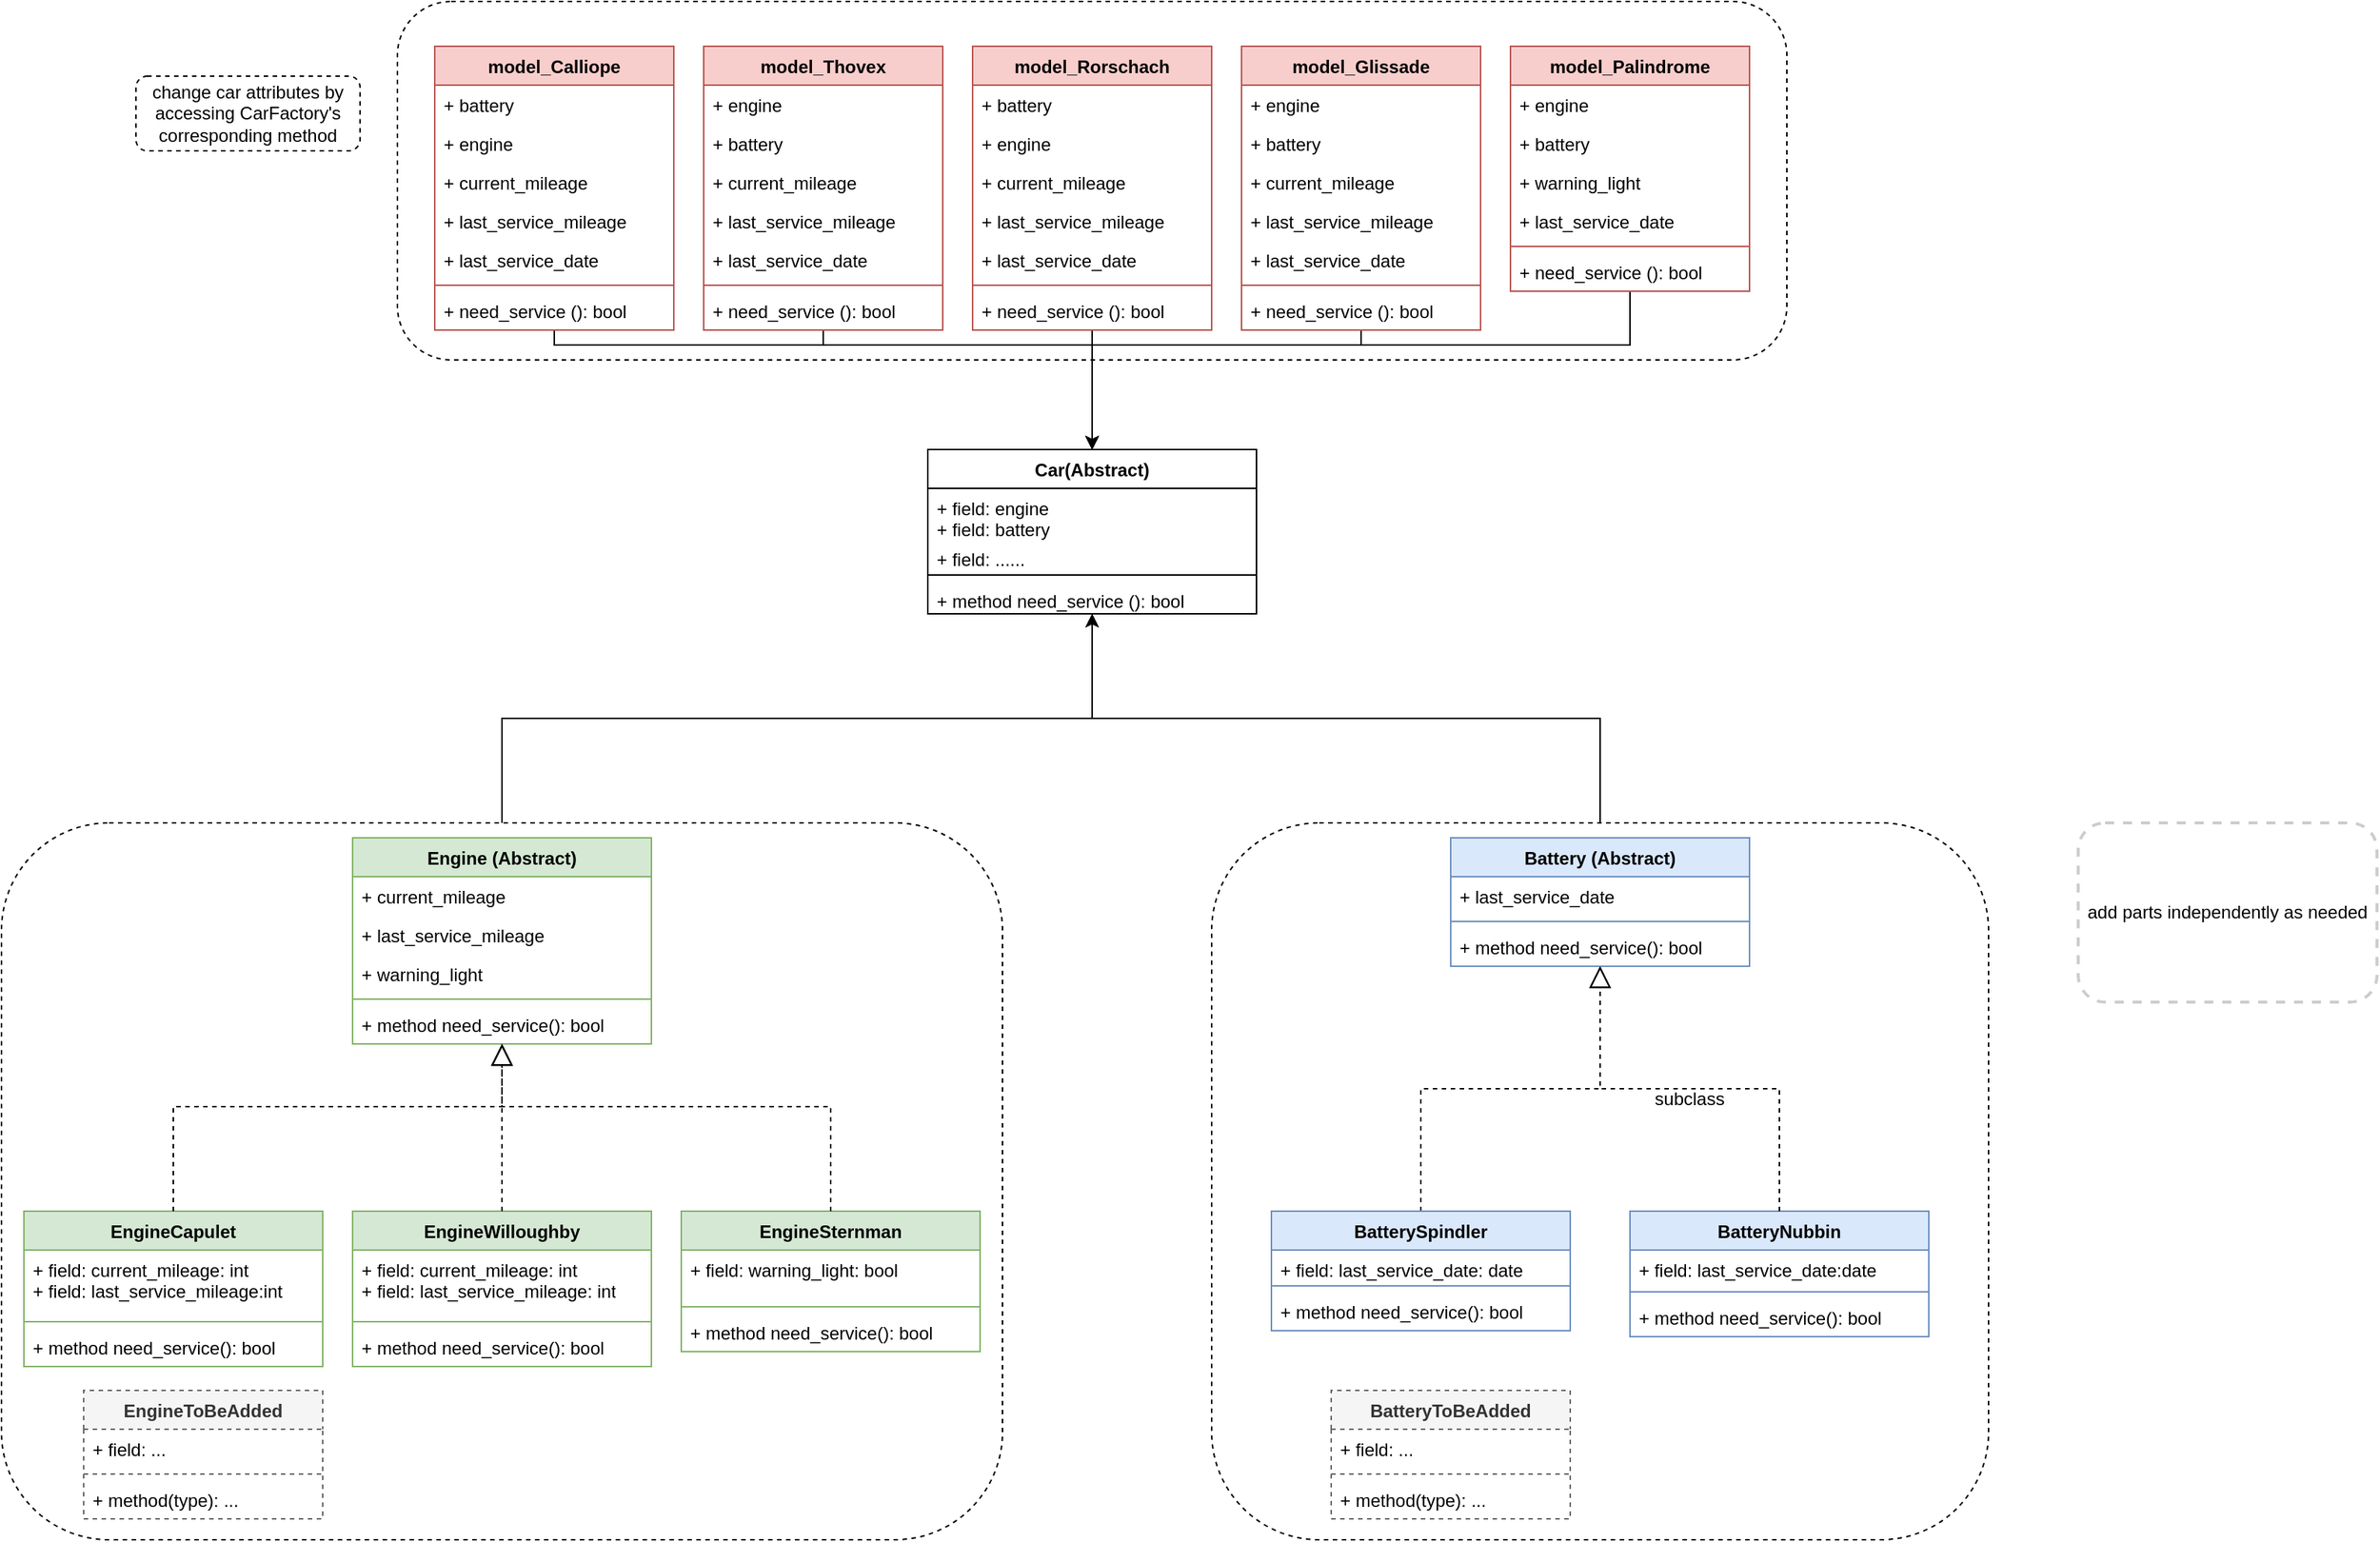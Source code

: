 <mxfile version="21.3.3" type="github">
  <diagram name="Page-1" id="3AITTEJqZYDQsD5KPdkp">
    <mxGraphModel dx="1434" dy="917" grid="1" gridSize="10" guides="1" tooltips="1" connect="1" arrows="1" fold="1" page="1" pageScale="1" pageWidth="1700" pageHeight="1100" math="0" shadow="0">
      <root>
        <mxCell id="0" />
        <mxCell id="1" parent="0" />
        <mxCell id="Bm9xpPyFfPcfKl6as_f9-33" value="" style="rounded=1;whiteSpace=wrap;html=1;fillColor=default;dashed=1;" parent="1" vertex="1">
          <mxGeometry x="315" y="50" width="930" height="240" as="geometry" />
        </mxCell>
        <mxCell id="Bm9xpPyFfPcfKl6as_f9-44" style="edgeStyle=orthogonalEdgeStyle;rounded=0;orthogonalLoop=1;jettySize=auto;html=1;" parent="1" source="rLU7fOl6mltoBrUBpaff-97" target="rLU7fOl6mltoBrUBpaff-7" edge="1">
          <mxGeometry relative="1" as="geometry" />
        </mxCell>
        <mxCell id="rLU7fOl6mltoBrUBpaff-97" value="" style="rounded=1;whiteSpace=wrap;html=1;fillColor=none;dashed=1;" parent="1" vertex="1">
          <mxGeometry x="50" y="600" width="670" height="480" as="geometry" />
        </mxCell>
        <mxCell id="Bm9xpPyFfPcfKl6as_f9-46" style="edgeStyle=orthogonalEdgeStyle;rounded=0;orthogonalLoop=1;jettySize=auto;html=1;" parent="1" source="rLU7fOl6mltoBrUBpaff-105" target="rLU7fOl6mltoBrUBpaff-7" edge="1">
          <mxGeometry relative="1" as="geometry" />
        </mxCell>
        <mxCell id="rLU7fOl6mltoBrUBpaff-105" value="" style="rounded=1;whiteSpace=wrap;html=1;fillColor=none;dashed=1;" parent="1" vertex="1">
          <mxGeometry x="860" y="600" width="520" height="480" as="geometry" />
        </mxCell>
        <mxCell id="rLU7fOl6mltoBrUBpaff-7" value="Car(Abstract)" style="swimlane;fontStyle=1;align=center;verticalAlign=top;childLayout=stackLayout;horizontal=1;startSize=26;horizontalStack=0;resizeParent=1;resizeParentMax=0;resizeLast=0;collapsible=1;marginBottom=0;whiteSpace=wrap;html=1;" parent="1" vertex="1">
          <mxGeometry x="670" y="350" width="220" height="110" as="geometry">
            <mxRectangle x="1060" y="300" width="60" height="30" as="alternateBounds" />
          </mxGeometry>
        </mxCell>
        <mxCell id="rLU7fOl6mltoBrUBpaff-150" value="&lt;div&gt;+ field: engine&lt;/div&gt;&lt;div&gt;+ field: battery&lt;/div&gt;" style="text;strokeColor=none;fillColor=none;align=left;verticalAlign=top;spacingLeft=4;spacingRight=4;overflow=hidden;rotatable=0;points=[[0,0.5],[1,0.5]];portConstraint=eastwest;whiteSpace=wrap;html=1;" parent="rLU7fOl6mltoBrUBpaff-7" vertex="1">
          <mxGeometry y="26" width="220" height="34" as="geometry" />
        </mxCell>
        <mxCell id="rLU7fOl6mltoBrUBpaff-8" value="&lt;div&gt;+ field: ......&lt;/div&gt;" style="text;strokeColor=none;fillColor=none;align=left;verticalAlign=top;spacingLeft=4;spacingRight=4;overflow=hidden;rotatable=0;points=[[0,0.5],[1,0.5]];portConstraint=eastwest;whiteSpace=wrap;html=1;" parent="rLU7fOl6mltoBrUBpaff-7" vertex="1">
          <mxGeometry y="60" width="220" height="20" as="geometry" />
        </mxCell>
        <mxCell id="rLU7fOl6mltoBrUBpaff-9" value="" style="line;strokeWidth=1;fillColor=none;align=left;verticalAlign=middle;spacingTop=-1;spacingLeft=3;spacingRight=3;rotatable=0;labelPosition=right;points=[];portConstraint=eastwest;strokeColor=inherit;" parent="rLU7fOl6mltoBrUBpaff-7" vertex="1">
          <mxGeometry y="80" width="220" height="8" as="geometry" />
        </mxCell>
        <mxCell id="rLU7fOl6mltoBrUBpaff-10" value="+ method need_service (): bool" style="text;strokeColor=none;fillColor=none;align=left;verticalAlign=top;spacingLeft=4;spacingRight=4;overflow=hidden;rotatable=0;points=[[0,0.5],[1,0.5]];portConstraint=eastwest;whiteSpace=wrap;html=1;" parent="rLU7fOl6mltoBrUBpaff-7" vertex="1">
          <mxGeometry y="88" width="220" height="22" as="geometry" />
        </mxCell>
        <mxCell id="rLU7fOl6mltoBrUBpaff-13" value="EngineCapulet" style="swimlane;fontStyle=1;align=center;verticalAlign=top;childLayout=stackLayout;horizontal=1;startSize=26;horizontalStack=0;resizeParent=1;resizeParentMax=0;resizeLast=0;collapsible=1;marginBottom=0;whiteSpace=wrap;html=1;fillColor=#d5e8d4;strokeColor=#82b366;" parent="1" vertex="1">
          <mxGeometry x="65" y="860" width="200" height="104" as="geometry" />
        </mxCell>
        <mxCell id="rLU7fOl6mltoBrUBpaff-14" value="&lt;div&gt;+ field: current_mileage: int&lt;br&gt;&lt;/div&gt;&lt;div&gt;+ field: last_service_mileage:int&lt;/div&gt;" style="text;strokeColor=none;fillColor=none;align=left;verticalAlign=top;spacingLeft=4;spacingRight=4;overflow=hidden;rotatable=0;points=[[0,0.5],[1,0.5]];portConstraint=eastwest;whiteSpace=wrap;html=1;" parent="rLU7fOl6mltoBrUBpaff-13" vertex="1">
          <mxGeometry y="26" width="200" height="44" as="geometry" />
        </mxCell>
        <mxCell id="rLU7fOl6mltoBrUBpaff-15" value="" style="line;strokeWidth=1;fillColor=none;align=left;verticalAlign=middle;spacingTop=-1;spacingLeft=3;spacingRight=3;rotatable=0;labelPosition=right;points=[];portConstraint=eastwest;strokeColor=inherit;" parent="rLU7fOl6mltoBrUBpaff-13" vertex="1">
          <mxGeometry y="70" width="200" height="8" as="geometry" />
        </mxCell>
        <mxCell id="rLU7fOl6mltoBrUBpaff-16" value="+ method need_service(): bool" style="text;strokeColor=none;fillColor=none;align=left;verticalAlign=top;spacingLeft=4;spacingRight=4;overflow=hidden;rotatable=0;points=[[0,0.5],[1,0.5]];portConstraint=eastwest;whiteSpace=wrap;html=1;" parent="rLU7fOl6mltoBrUBpaff-13" vertex="1">
          <mxGeometry y="78" width="200" height="26" as="geometry" />
        </mxCell>
        <mxCell id="rLU7fOl6mltoBrUBpaff-22" value="EngineSternman" style="swimlane;fontStyle=1;align=center;verticalAlign=top;childLayout=stackLayout;horizontal=1;startSize=26;horizontalStack=0;resizeParent=1;resizeParentMax=0;resizeLast=0;collapsible=1;marginBottom=0;whiteSpace=wrap;html=1;fillColor=#d5e8d4;strokeColor=#82b366;" parent="1" vertex="1">
          <mxGeometry x="505" y="860" width="200" height="94" as="geometry" />
        </mxCell>
        <mxCell id="rLU7fOl6mltoBrUBpaff-23" value="&lt;div&gt;+ field: warning_light: bool&lt;br&gt;&lt;/div&gt;" style="text;strokeColor=none;fillColor=none;align=left;verticalAlign=top;spacingLeft=4;spacingRight=4;overflow=hidden;rotatable=0;points=[[0,0.5],[1,0.5]];portConstraint=eastwest;whiteSpace=wrap;html=1;" parent="rLU7fOl6mltoBrUBpaff-22" vertex="1">
          <mxGeometry y="26" width="200" height="34" as="geometry" />
        </mxCell>
        <mxCell id="rLU7fOl6mltoBrUBpaff-24" value="" style="line;strokeWidth=1;fillColor=none;align=left;verticalAlign=middle;spacingTop=-1;spacingLeft=3;spacingRight=3;rotatable=0;labelPosition=right;points=[];portConstraint=eastwest;strokeColor=inherit;" parent="rLU7fOl6mltoBrUBpaff-22" vertex="1">
          <mxGeometry y="60" width="200" height="8" as="geometry" />
        </mxCell>
        <mxCell id="rLU7fOl6mltoBrUBpaff-25" value="+ method need_service(): bool" style="text;strokeColor=none;fillColor=none;align=left;verticalAlign=top;spacingLeft=4;spacingRight=4;overflow=hidden;rotatable=0;points=[[0,0.5],[1,0.5]];portConstraint=eastwest;whiteSpace=wrap;html=1;" parent="rLU7fOl6mltoBrUBpaff-22" vertex="1">
          <mxGeometry y="68" width="200" height="26" as="geometry" />
        </mxCell>
        <mxCell id="rLU7fOl6mltoBrUBpaff-26" value="EngineWilloughby" style="swimlane;fontStyle=1;align=center;verticalAlign=top;childLayout=stackLayout;horizontal=1;startSize=26;horizontalStack=0;resizeParent=1;resizeParentMax=0;resizeLast=0;collapsible=1;marginBottom=0;whiteSpace=wrap;html=1;fillColor=#d5e8d4;strokeColor=#82b366;" parent="1" vertex="1">
          <mxGeometry x="285" y="860" width="200" height="104" as="geometry" />
        </mxCell>
        <mxCell id="rLU7fOl6mltoBrUBpaff-27" value="&lt;div&gt;+ field: current_mileage: int&lt;br&gt;&lt;/div&gt;&lt;div&gt;+ field: last_service_mileage: int&lt;br&gt;&lt;/div&gt;" style="text;strokeColor=none;fillColor=none;align=left;verticalAlign=top;spacingLeft=4;spacingRight=4;overflow=hidden;rotatable=0;points=[[0,0.5],[1,0.5]];portConstraint=eastwest;whiteSpace=wrap;html=1;" parent="rLU7fOl6mltoBrUBpaff-26" vertex="1">
          <mxGeometry y="26" width="200" height="44" as="geometry" />
        </mxCell>
        <mxCell id="rLU7fOl6mltoBrUBpaff-28" value="" style="line;strokeWidth=1;fillColor=none;align=left;verticalAlign=middle;spacingTop=-1;spacingLeft=3;spacingRight=3;rotatable=0;labelPosition=right;points=[];portConstraint=eastwest;strokeColor=inherit;" parent="rLU7fOl6mltoBrUBpaff-26" vertex="1">
          <mxGeometry y="70" width="200" height="8" as="geometry" />
        </mxCell>
        <mxCell id="rLU7fOl6mltoBrUBpaff-29" value="+ method need_service(): bool" style="text;strokeColor=none;fillColor=none;align=left;verticalAlign=top;spacingLeft=4;spacingRight=4;overflow=hidden;rotatable=0;points=[[0,0.5],[1,0.5]];portConstraint=eastwest;whiteSpace=wrap;html=1;" parent="rLU7fOl6mltoBrUBpaff-26" vertex="1">
          <mxGeometry y="78" width="200" height="26" as="geometry" />
        </mxCell>
        <mxCell id="rLU7fOl6mltoBrUBpaff-103" value="" style="endArrow=block;dashed=1;endFill=0;endSize=12;html=1;rounded=0;exitX=0.5;exitY=0;exitDx=0;exitDy=0;edgeStyle=orthogonalEdgeStyle;" parent="1" source="rLU7fOl6mltoBrUBpaff-31" target="rLU7fOl6mltoBrUBpaff-99" edge="1">
          <mxGeometry relative="1" as="geometry" />
        </mxCell>
        <mxCell id="rLU7fOl6mltoBrUBpaff-31" value="BatterySpindler" style="swimlane;fontStyle=1;align=center;verticalAlign=top;childLayout=stackLayout;horizontal=1;startSize=26;horizontalStack=0;resizeParent=1;resizeParentMax=0;resizeLast=0;collapsible=1;marginBottom=0;whiteSpace=wrap;html=1;fillColor=#dae8fc;strokeColor=#6c8ebf;" parent="1" vertex="1">
          <mxGeometry x="900" y="860" width="200" height="80" as="geometry" />
        </mxCell>
        <mxCell id="rLU7fOl6mltoBrUBpaff-122" value="+ field: last_service_date: date" style="text;strokeColor=none;fillColor=none;align=left;verticalAlign=top;spacingLeft=4;spacingRight=4;overflow=hidden;rotatable=0;points=[[0,0.5],[1,0.5]];portConstraint=eastwest;whiteSpace=wrap;html=1;" parent="rLU7fOl6mltoBrUBpaff-31" vertex="1">
          <mxGeometry y="26" width="200" height="20" as="geometry" />
        </mxCell>
        <mxCell id="rLU7fOl6mltoBrUBpaff-33" value="" style="line;strokeWidth=1;fillColor=none;align=left;verticalAlign=middle;spacingTop=-1;spacingLeft=3;spacingRight=3;rotatable=0;labelPosition=right;points=[];portConstraint=eastwest;strokeColor=inherit;" parent="rLU7fOl6mltoBrUBpaff-31" vertex="1">
          <mxGeometry y="46" width="200" height="8" as="geometry" />
        </mxCell>
        <mxCell id="rLU7fOl6mltoBrUBpaff-34" value="+ method need_service(): bool" style="text;strokeColor=none;fillColor=none;align=left;verticalAlign=top;spacingLeft=4;spacingRight=4;overflow=hidden;rotatable=0;points=[[0,0.5],[1,0.5]];portConstraint=eastwest;whiteSpace=wrap;html=1;" parent="rLU7fOl6mltoBrUBpaff-31" vertex="1">
          <mxGeometry y="54" width="200" height="26" as="geometry" />
        </mxCell>
        <mxCell id="rLU7fOl6mltoBrUBpaff-35" value="BatteryNubbin" style="swimlane;fontStyle=1;align=center;verticalAlign=top;childLayout=stackLayout;horizontal=1;startSize=26;horizontalStack=0;resizeParent=1;resizeParentMax=0;resizeLast=0;collapsible=1;marginBottom=0;whiteSpace=wrap;html=1;fillColor=#dae8fc;strokeColor=#6c8ebf;" parent="1" vertex="1">
          <mxGeometry x="1140" y="860" width="200" height="84" as="geometry" />
        </mxCell>
        <mxCell id="rLU7fOl6mltoBrUBpaff-123" value="+ field: last_service_date:date" style="text;strokeColor=none;fillColor=none;align=left;verticalAlign=top;spacingLeft=4;spacingRight=4;overflow=hidden;rotatable=0;points=[[0,0.5],[1,0.5]];portConstraint=eastwest;whiteSpace=wrap;html=1;" parent="rLU7fOl6mltoBrUBpaff-35" vertex="1">
          <mxGeometry y="26" width="200" height="24" as="geometry" />
        </mxCell>
        <mxCell id="rLU7fOl6mltoBrUBpaff-37" value="" style="line;strokeWidth=1;fillColor=none;align=left;verticalAlign=middle;spacingTop=-1;spacingLeft=3;spacingRight=3;rotatable=0;labelPosition=right;points=[];portConstraint=eastwest;strokeColor=inherit;" parent="rLU7fOl6mltoBrUBpaff-35" vertex="1">
          <mxGeometry y="50" width="200" height="8" as="geometry" />
        </mxCell>
        <mxCell id="rLU7fOl6mltoBrUBpaff-38" value="+ method need_service(): bool" style="text;strokeColor=none;fillColor=none;align=left;verticalAlign=top;spacingLeft=4;spacingRight=4;overflow=hidden;rotatable=0;points=[[0,0.5],[1,0.5]];portConstraint=eastwest;whiteSpace=wrap;html=1;" parent="rLU7fOl6mltoBrUBpaff-35" vertex="1">
          <mxGeometry y="58" width="200" height="26" as="geometry" />
        </mxCell>
        <mxCell id="rLU7fOl6mltoBrUBpaff-88" value="Engine (Abstract)" style="swimlane;fontStyle=1;align=center;verticalAlign=top;childLayout=stackLayout;horizontal=1;startSize=26;horizontalStack=0;resizeParent=1;resizeParentMax=0;resizeLast=0;collapsible=1;marginBottom=0;whiteSpace=wrap;html=1;fillColor=#d5e8d4;strokeColor=#82b366;" parent="1" vertex="1">
          <mxGeometry x="285" y="610" width="200" height="138" as="geometry" />
        </mxCell>
        <mxCell id="Bm9xpPyFfPcfKl6as_f9-40" value="+ current_mileage" style="text;strokeColor=none;fillColor=none;align=left;verticalAlign=top;spacingLeft=4;spacingRight=4;overflow=hidden;rotatable=0;points=[[0,0.5],[1,0.5]];portConstraint=eastwest;whiteSpace=wrap;html=1;" parent="rLU7fOl6mltoBrUBpaff-88" vertex="1">
          <mxGeometry y="26" width="200" height="26" as="geometry" />
        </mxCell>
        <mxCell id="Bm9xpPyFfPcfKl6as_f9-41" value="+ last_service_mileage" style="text;strokeColor=none;fillColor=none;align=left;verticalAlign=top;spacingLeft=4;spacingRight=4;overflow=hidden;rotatable=0;points=[[0,0.5],[1,0.5]];portConstraint=eastwest;whiteSpace=wrap;html=1;" parent="rLU7fOl6mltoBrUBpaff-88" vertex="1">
          <mxGeometry y="52" width="200" height="26" as="geometry" />
        </mxCell>
        <mxCell id="Bm9xpPyFfPcfKl6as_f9-43" value="+ warning_light" style="text;strokeColor=none;fillColor=none;align=left;verticalAlign=top;spacingLeft=4;spacingRight=4;overflow=hidden;rotatable=0;points=[[0,0.5],[1,0.5]];portConstraint=eastwest;whiteSpace=wrap;html=1;" parent="rLU7fOl6mltoBrUBpaff-88" vertex="1">
          <mxGeometry y="78" width="200" height="26" as="geometry" />
        </mxCell>
        <mxCell id="rLU7fOl6mltoBrUBpaff-90" value="" style="line;strokeWidth=1;fillColor=none;align=left;verticalAlign=middle;spacingTop=-1;spacingLeft=3;spacingRight=3;rotatable=0;labelPosition=right;points=[];portConstraint=eastwest;strokeColor=inherit;" parent="rLU7fOl6mltoBrUBpaff-88" vertex="1">
          <mxGeometry y="104" width="200" height="8" as="geometry" />
        </mxCell>
        <mxCell id="rLU7fOl6mltoBrUBpaff-91" value="+ method need_service(): bool" style="text;strokeColor=none;fillColor=none;align=left;verticalAlign=top;spacingLeft=4;spacingRight=4;overflow=hidden;rotatable=0;points=[[0,0.5],[1,0.5]];portConstraint=eastwest;whiteSpace=wrap;html=1;" parent="rLU7fOl6mltoBrUBpaff-88" vertex="1">
          <mxGeometry y="112" width="200" height="26" as="geometry" />
        </mxCell>
        <mxCell id="rLU7fOl6mltoBrUBpaff-93" value="" style="endArrow=block;dashed=1;endFill=0;endSize=12;html=1;rounded=0;exitX=0.5;exitY=0;exitDx=0;exitDy=0;" parent="1" source="rLU7fOl6mltoBrUBpaff-13" target="rLU7fOl6mltoBrUBpaff-91" edge="1">
          <mxGeometry width="160" relative="1" as="geometry">
            <mxPoint x="775" y="520" as="sourcePoint" />
            <mxPoint x="935" y="520" as="targetPoint" />
            <Array as="points">
              <mxPoint x="165" y="790" />
              <mxPoint x="385" y="790" />
            </Array>
          </mxGeometry>
        </mxCell>
        <mxCell id="rLU7fOl6mltoBrUBpaff-94" value="" style="endArrow=block;dashed=1;endFill=0;endSize=12;html=1;rounded=0;exitX=0.5;exitY=0;exitDx=0;exitDy=0;" parent="1" source="rLU7fOl6mltoBrUBpaff-26" target="rLU7fOl6mltoBrUBpaff-88" edge="1">
          <mxGeometry width="160" relative="1" as="geometry">
            <mxPoint x="775" y="520" as="sourcePoint" />
            <mxPoint x="385" y="730" as="targetPoint" />
          </mxGeometry>
        </mxCell>
        <mxCell id="rLU7fOl6mltoBrUBpaff-95" value="" style="endArrow=block;dashed=1;endFill=0;endSize=12;html=1;rounded=0;exitX=0.5;exitY=0;exitDx=0;exitDy=0;" parent="1" source="rLU7fOl6mltoBrUBpaff-22" target="rLU7fOl6mltoBrUBpaff-91" edge="1">
          <mxGeometry width="160" relative="1" as="geometry">
            <mxPoint x="775" y="520" as="sourcePoint" />
            <mxPoint x="935" y="520" as="targetPoint" />
            <Array as="points">
              <mxPoint x="605" y="790" />
              <mxPoint x="385" y="790" />
            </Array>
          </mxGeometry>
        </mxCell>
        <mxCell id="rLU7fOl6mltoBrUBpaff-99" value="Battery (Abstract)" style="swimlane;fontStyle=1;align=center;verticalAlign=top;childLayout=stackLayout;horizontal=1;startSize=26;horizontalStack=0;resizeParent=1;resizeParentMax=0;resizeLast=0;collapsible=1;marginBottom=0;whiteSpace=wrap;html=1;fillColor=#dae8fc;strokeColor=#6c8ebf;" parent="1" vertex="1">
          <mxGeometry x="1020" y="610" width="200" height="86" as="geometry" />
        </mxCell>
        <mxCell id="Bm9xpPyFfPcfKl6as_f9-45" value="+ last_service_date" style="text;strokeColor=none;fillColor=none;align=left;verticalAlign=top;spacingLeft=4;spacingRight=4;overflow=hidden;rotatable=0;points=[[0,0.5],[1,0.5]];portConstraint=eastwest;whiteSpace=wrap;html=1;" parent="rLU7fOl6mltoBrUBpaff-99" vertex="1">
          <mxGeometry y="26" width="200" height="26" as="geometry" />
        </mxCell>
        <mxCell id="rLU7fOl6mltoBrUBpaff-101" value="" style="line;strokeWidth=1;fillColor=none;align=left;verticalAlign=middle;spacingTop=-1;spacingLeft=3;spacingRight=3;rotatable=0;labelPosition=right;points=[];portConstraint=eastwest;strokeColor=inherit;" parent="rLU7fOl6mltoBrUBpaff-99" vertex="1">
          <mxGeometry y="52" width="200" height="8" as="geometry" />
        </mxCell>
        <mxCell id="rLU7fOl6mltoBrUBpaff-102" value="+ method need_service(): bool" style="text;strokeColor=none;fillColor=none;align=left;verticalAlign=top;spacingLeft=4;spacingRight=4;overflow=hidden;rotatable=0;points=[[0,0.5],[1,0.5]];portConstraint=eastwest;whiteSpace=wrap;html=1;" parent="rLU7fOl6mltoBrUBpaff-99" vertex="1">
          <mxGeometry y="60" width="200" height="26" as="geometry" />
        </mxCell>
        <mxCell id="rLU7fOl6mltoBrUBpaff-104" value="" style="endArrow=block;dashed=1;endFill=0;endSize=12;html=1;rounded=0;exitX=0.5;exitY=0;exitDx=0;exitDy=0;edgeStyle=orthogonalEdgeStyle;" parent="1" source="rLU7fOl6mltoBrUBpaff-35" target="rLU7fOl6mltoBrUBpaff-99" edge="1">
          <mxGeometry relative="1" as="geometry">
            <mxPoint x="1010" y="844" as="sourcePoint" />
            <mxPoint x="1150" y="764" as="targetPoint" />
          </mxGeometry>
        </mxCell>
        <mxCell id="rLU7fOl6mltoBrUBpaff-106" value="subclass" style="text;strokeColor=none;align=center;fillColor=none;html=1;verticalAlign=middle;whiteSpace=wrap;rounded=0;" parent="1" vertex="1">
          <mxGeometry x="1150" y="770" width="60" height="30" as="geometry" />
        </mxCell>
        <mxCell id="rLU7fOl6mltoBrUBpaff-148" value="change car attributes by accessing CarFactory&#39;s corresponding method" style="rounded=1;whiteSpace=wrap;html=1;dashed=1;" parent="1" vertex="1">
          <mxGeometry x="140" y="100" width="150" height="50" as="geometry" />
        </mxCell>
        <mxCell id="rLU7fOl6mltoBrUBpaff-149" value="add parts independently as needed" style="rounded=1;whiteSpace=wrap;html=1;dashed=1;strokeColor=#CCCCCC;strokeWidth=2;" parent="1" vertex="1">
          <mxGeometry x="1440" y="600" width="200" height="120" as="geometry" />
        </mxCell>
        <mxCell id="rLU7fOl6mltoBrUBpaff-154" value="EngineToBeAdded" style="swimlane;fontStyle=1;align=center;verticalAlign=top;childLayout=stackLayout;horizontal=1;startSize=26;horizontalStack=0;resizeParent=1;resizeParentMax=0;resizeLast=0;collapsible=1;marginBottom=0;whiteSpace=wrap;html=1;fillColor=#f5f5f5;fontColor=#333333;strokeColor=#666666;dashed=1;" parent="1" vertex="1">
          <mxGeometry x="105" y="980" width="160" height="86" as="geometry" />
        </mxCell>
        <mxCell id="rLU7fOl6mltoBrUBpaff-155" value="+ field: ..." style="text;strokeColor=none;fillColor=none;align=left;verticalAlign=top;spacingLeft=4;spacingRight=4;overflow=hidden;rotatable=0;points=[[0,0.5],[1,0.5]];portConstraint=eastwest;whiteSpace=wrap;html=1;" parent="rLU7fOl6mltoBrUBpaff-154" vertex="1">
          <mxGeometry y="26" width="160" height="26" as="geometry" />
        </mxCell>
        <mxCell id="rLU7fOl6mltoBrUBpaff-156" value="" style="line;strokeWidth=1;fillColor=none;align=left;verticalAlign=middle;spacingTop=-1;spacingLeft=3;spacingRight=3;rotatable=0;labelPosition=right;points=[];portConstraint=eastwest;strokeColor=inherit;dashed=1;" parent="rLU7fOl6mltoBrUBpaff-154" vertex="1">
          <mxGeometry y="52" width="160" height="8" as="geometry" />
        </mxCell>
        <mxCell id="rLU7fOl6mltoBrUBpaff-157" value="+ method(type): ..." style="text;strokeColor=none;fillColor=none;align=left;verticalAlign=top;spacingLeft=4;spacingRight=4;overflow=hidden;rotatable=0;points=[[0,0.5],[1,0.5]];portConstraint=eastwest;whiteSpace=wrap;html=1;" parent="rLU7fOl6mltoBrUBpaff-154" vertex="1">
          <mxGeometry y="60" width="160" height="26" as="geometry" />
        </mxCell>
        <mxCell id="rLU7fOl6mltoBrUBpaff-158" value="BatteryToBeAdded" style="swimlane;fontStyle=1;align=center;verticalAlign=top;childLayout=stackLayout;horizontal=1;startSize=26;horizontalStack=0;resizeParent=1;resizeParentMax=0;resizeLast=0;collapsible=1;marginBottom=0;whiteSpace=wrap;html=1;fillColor=#f5f5f5;fontColor=#333333;strokeColor=#666666;dashed=1;" parent="1" vertex="1">
          <mxGeometry x="940" y="980" width="160" height="86" as="geometry" />
        </mxCell>
        <mxCell id="rLU7fOl6mltoBrUBpaff-159" value="+ field: ..." style="text;strokeColor=none;fillColor=none;align=left;verticalAlign=top;spacingLeft=4;spacingRight=4;overflow=hidden;rotatable=0;points=[[0,0.5],[1,0.5]];portConstraint=eastwest;whiteSpace=wrap;html=1;" parent="rLU7fOl6mltoBrUBpaff-158" vertex="1">
          <mxGeometry y="26" width="160" height="26" as="geometry" />
        </mxCell>
        <mxCell id="rLU7fOl6mltoBrUBpaff-160" value="" style="line;strokeWidth=1;fillColor=none;align=left;verticalAlign=middle;spacingTop=-1;spacingLeft=3;spacingRight=3;rotatable=0;labelPosition=right;points=[];portConstraint=eastwest;strokeColor=inherit;dashed=1;" parent="rLU7fOl6mltoBrUBpaff-158" vertex="1">
          <mxGeometry y="52" width="160" height="8" as="geometry" />
        </mxCell>
        <mxCell id="rLU7fOl6mltoBrUBpaff-161" value="+ method(type): ..." style="text;strokeColor=none;fillColor=none;align=left;verticalAlign=top;spacingLeft=4;spacingRight=4;overflow=hidden;rotatable=0;points=[[0,0.5],[1,0.5]];portConstraint=eastwest;whiteSpace=wrap;html=1;" parent="rLU7fOl6mltoBrUBpaff-158" vertex="1">
          <mxGeometry y="60" width="160" height="26" as="geometry" />
        </mxCell>
        <mxCell id="Bm9xpPyFfPcfKl6as_f9-35" style="edgeStyle=orthogonalEdgeStyle;rounded=0;orthogonalLoop=1;jettySize=auto;html=1;entryX=0.5;entryY=0;entryDx=0;entryDy=0;" parent="1" source="Bm9xpPyFfPcfKl6as_f9-3" target="rLU7fOl6mltoBrUBpaff-7" edge="1">
          <mxGeometry relative="1" as="geometry">
            <Array as="points">
              <mxPoint x="420" y="280" />
              <mxPoint x="780" y="280" />
            </Array>
          </mxGeometry>
        </mxCell>
        <mxCell id="Bm9xpPyFfPcfKl6as_f9-3" value="model_Calliope" style="swimlane;fontStyle=1;align=center;verticalAlign=top;childLayout=stackLayout;horizontal=1;startSize=26;horizontalStack=0;resizeParent=1;resizeParentMax=0;resizeLast=0;collapsible=1;marginBottom=0;whiteSpace=wrap;html=1;fillColor=#f8cecc;strokeColor=#b85450;" parent="1" vertex="1">
          <mxGeometry x="340" y="80" width="160" height="190" as="geometry" />
        </mxCell>
        <mxCell id="qfN4T05T2dqs62SFGAZE-4" value="+ battery" style="text;strokeColor=none;fillColor=none;align=left;verticalAlign=top;spacingLeft=4;spacingRight=4;overflow=hidden;rotatable=0;points=[[0,0.5],[1,0.5]];portConstraint=eastwest;whiteSpace=wrap;html=1;" vertex="1" parent="Bm9xpPyFfPcfKl6as_f9-3">
          <mxGeometry y="26" width="160" height="26" as="geometry" />
        </mxCell>
        <mxCell id="qfN4T05T2dqs62SFGAZE-3" value="+ engine" style="text;strokeColor=none;fillColor=none;align=left;verticalAlign=top;spacingLeft=4;spacingRight=4;overflow=hidden;rotatable=0;points=[[0,0.5],[1,0.5]];portConstraint=eastwest;whiteSpace=wrap;html=1;" vertex="1" parent="Bm9xpPyFfPcfKl6as_f9-3">
          <mxGeometry y="52" width="160" height="26" as="geometry" />
        </mxCell>
        <mxCell id="Bm9xpPyFfPcfKl6as_f9-4" value="+ current_mileage" style="text;strokeColor=none;fillColor=none;align=left;verticalAlign=top;spacingLeft=4;spacingRight=4;overflow=hidden;rotatable=0;points=[[0,0.5],[1,0.5]];portConstraint=eastwest;whiteSpace=wrap;html=1;" parent="Bm9xpPyFfPcfKl6as_f9-3" vertex="1">
          <mxGeometry y="78" width="160" height="26" as="geometry" />
        </mxCell>
        <mxCell id="Bm9xpPyFfPcfKl6as_f9-7" value="+ last_service_mileage" style="text;strokeColor=none;fillColor=none;align=left;verticalAlign=top;spacingLeft=4;spacingRight=4;overflow=hidden;rotatable=0;points=[[0,0.5],[1,0.5]];portConstraint=eastwest;whiteSpace=wrap;html=1;" parent="Bm9xpPyFfPcfKl6as_f9-3" vertex="1">
          <mxGeometry y="104" width="160" height="26" as="geometry" />
        </mxCell>
        <mxCell id="Bm9xpPyFfPcfKl6as_f9-8" value="+ last_service_date" style="text;strokeColor=none;fillColor=none;align=left;verticalAlign=top;spacingLeft=4;spacingRight=4;overflow=hidden;rotatable=0;points=[[0,0.5],[1,0.5]];portConstraint=eastwest;whiteSpace=wrap;html=1;" parent="Bm9xpPyFfPcfKl6as_f9-3" vertex="1">
          <mxGeometry y="130" width="160" height="26" as="geometry" />
        </mxCell>
        <mxCell id="Bm9xpPyFfPcfKl6as_f9-5" value="" style="line;strokeWidth=1;fillColor=none;align=left;verticalAlign=middle;spacingTop=-1;spacingLeft=3;spacingRight=3;rotatable=0;labelPosition=right;points=[];portConstraint=eastwest;strokeColor=inherit;" parent="Bm9xpPyFfPcfKl6as_f9-3" vertex="1">
          <mxGeometry y="156" width="160" height="8" as="geometry" />
        </mxCell>
        <mxCell id="Bm9xpPyFfPcfKl6as_f9-6" value="+ need_service (): bool" style="text;strokeColor=none;fillColor=none;align=left;verticalAlign=top;spacingLeft=4;spacingRight=4;overflow=hidden;rotatable=0;points=[[0,0.5],[1,0.5]];portConstraint=eastwest;whiteSpace=wrap;html=1;" parent="Bm9xpPyFfPcfKl6as_f9-3" vertex="1">
          <mxGeometry y="164" width="160" height="26" as="geometry" />
        </mxCell>
        <mxCell id="Bm9xpPyFfPcfKl6as_f9-36" style="edgeStyle=orthogonalEdgeStyle;rounded=0;orthogonalLoop=1;jettySize=auto;html=1;entryX=0.5;entryY=0;entryDx=0;entryDy=0;" parent="1" source="Bm9xpPyFfPcfKl6as_f9-9" target="rLU7fOl6mltoBrUBpaff-7" edge="1">
          <mxGeometry relative="1" as="geometry">
            <Array as="points">
              <mxPoint x="600" y="280" />
              <mxPoint x="780" y="280" />
            </Array>
          </mxGeometry>
        </mxCell>
        <mxCell id="Bm9xpPyFfPcfKl6as_f9-9" value="model_Thovex" style="swimlane;fontStyle=1;align=center;verticalAlign=top;childLayout=stackLayout;horizontal=1;startSize=26;horizontalStack=0;resizeParent=1;resizeParentMax=0;resizeLast=0;collapsible=1;marginBottom=0;whiteSpace=wrap;html=1;fillColor=#f8cecc;strokeColor=#b85450;" parent="1" vertex="1">
          <mxGeometry x="520" y="80" width="160" height="190" as="geometry" />
        </mxCell>
        <mxCell id="qfN4T05T2dqs62SFGAZE-1" value="+ engine" style="text;strokeColor=none;fillColor=none;align=left;verticalAlign=top;spacingLeft=4;spacingRight=4;overflow=hidden;rotatable=0;points=[[0,0.5],[1,0.5]];portConstraint=eastwest;whiteSpace=wrap;html=1;" vertex="1" parent="Bm9xpPyFfPcfKl6as_f9-9">
          <mxGeometry y="26" width="160" height="26" as="geometry" />
        </mxCell>
        <mxCell id="qfN4T05T2dqs62SFGAZE-2" value="+ battery" style="text;strokeColor=none;fillColor=none;align=left;verticalAlign=top;spacingLeft=4;spacingRight=4;overflow=hidden;rotatable=0;points=[[0,0.5],[1,0.5]];portConstraint=eastwest;whiteSpace=wrap;html=1;" vertex="1" parent="Bm9xpPyFfPcfKl6as_f9-9">
          <mxGeometry y="52" width="160" height="26" as="geometry" />
        </mxCell>
        <mxCell id="Bm9xpPyFfPcfKl6as_f9-10" value="+ current_mileage" style="text;strokeColor=none;fillColor=none;align=left;verticalAlign=top;spacingLeft=4;spacingRight=4;overflow=hidden;rotatable=0;points=[[0,0.5],[1,0.5]];portConstraint=eastwest;whiteSpace=wrap;html=1;" parent="Bm9xpPyFfPcfKl6as_f9-9" vertex="1">
          <mxGeometry y="78" width="160" height="26" as="geometry" />
        </mxCell>
        <mxCell id="Bm9xpPyFfPcfKl6as_f9-11" value="+ last_service_mileage" style="text;strokeColor=none;fillColor=none;align=left;verticalAlign=top;spacingLeft=4;spacingRight=4;overflow=hidden;rotatable=0;points=[[0,0.5],[1,0.5]];portConstraint=eastwest;whiteSpace=wrap;html=1;" parent="Bm9xpPyFfPcfKl6as_f9-9" vertex="1">
          <mxGeometry y="104" width="160" height="26" as="geometry" />
        </mxCell>
        <mxCell id="Bm9xpPyFfPcfKl6as_f9-12" value="+ last_service_date" style="text;strokeColor=none;fillColor=none;align=left;verticalAlign=top;spacingLeft=4;spacingRight=4;overflow=hidden;rotatable=0;points=[[0,0.5],[1,0.5]];portConstraint=eastwest;whiteSpace=wrap;html=1;" parent="Bm9xpPyFfPcfKl6as_f9-9" vertex="1">
          <mxGeometry y="130" width="160" height="26" as="geometry" />
        </mxCell>
        <mxCell id="Bm9xpPyFfPcfKl6as_f9-13" value="" style="line;strokeWidth=1;fillColor=none;align=left;verticalAlign=middle;spacingTop=-1;spacingLeft=3;spacingRight=3;rotatable=0;labelPosition=right;points=[];portConstraint=eastwest;strokeColor=inherit;" parent="Bm9xpPyFfPcfKl6as_f9-9" vertex="1">
          <mxGeometry y="156" width="160" height="8" as="geometry" />
        </mxCell>
        <mxCell id="Bm9xpPyFfPcfKl6as_f9-14" value="+ need_service (): bool" style="text;strokeColor=none;fillColor=none;align=left;verticalAlign=top;spacingLeft=4;spacingRight=4;overflow=hidden;rotatable=0;points=[[0,0.5],[1,0.5]];portConstraint=eastwest;whiteSpace=wrap;html=1;" parent="Bm9xpPyFfPcfKl6as_f9-9" vertex="1">
          <mxGeometry y="164" width="160" height="26" as="geometry" />
        </mxCell>
        <mxCell id="Bm9xpPyFfPcfKl6as_f9-37" style="edgeStyle=orthogonalEdgeStyle;rounded=0;orthogonalLoop=1;jettySize=auto;html=1;entryX=0.5;entryY=0;entryDx=0;entryDy=0;" parent="1" source="Bm9xpPyFfPcfKl6as_f9-15" target="rLU7fOl6mltoBrUBpaff-7" edge="1">
          <mxGeometry relative="1" as="geometry" />
        </mxCell>
        <mxCell id="Bm9xpPyFfPcfKl6as_f9-15" value="model_Rorschach" style="swimlane;fontStyle=1;align=center;verticalAlign=top;childLayout=stackLayout;horizontal=1;startSize=26;horizontalStack=0;resizeParent=1;resizeParentMax=0;resizeLast=0;collapsible=1;marginBottom=0;whiteSpace=wrap;html=1;fillColor=#f8cecc;strokeColor=#b85450;" parent="1" vertex="1">
          <mxGeometry x="700" y="80" width="160" height="190" as="geometry" />
        </mxCell>
        <mxCell id="qfN4T05T2dqs62SFGAZE-6" value="+ battery" style="text;strokeColor=none;fillColor=none;align=left;verticalAlign=top;spacingLeft=4;spacingRight=4;overflow=hidden;rotatable=0;points=[[0,0.5],[1,0.5]];portConstraint=eastwest;whiteSpace=wrap;html=1;" vertex="1" parent="Bm9xpPyFfPcfKl6as_f9-15">
          <mxGeometry y="26" width="160" height="26" as="geometry" />
        </mxCell>
        <mxCell id="qfN4T05T2dqs62SFGAZE-5" value="+ engine" style="text;strokeColor=none;fillColor=none;align=left;verticalAlign=top;spacingLeft=4;spacingRight=4;overflow=hidden;rotatable=0;points=[[0,0.5],[1,0.5]];portConstraint=eastwest;whiteSpace=wrap;html=1;" vertex="1" parent="Bm9xpPyFfPcfKl6as_f9-15">
          <mxGeometry y="52" width="160" height="26" as="geometry" />
        </mxCell>
        <mxCell id="Bm9xpPyFfPcfKl6as_f9-16" value="+ current_mileage" style="text;strokeColor=none;fillColor=none;align=left;verticalAlign=top;spacingLeft=4;spacingRight=4;overflow=hidden;rotatable=0;points=[[0,0.5],[1,0.5]];portConstraint=eastwest;whiteSpace=wrap;html=1;" parent="Bm9xpPyFfPcfKl6as_f9-15" vertex="1">
          <mxGeometry y="78" width="160" height="26" as="geometry" />
        </mxCell>
        <mxCell id="Bm9xpPyFfPcfKl6as_f9-17" value="+ last_service_mileage" style="text;strokeColor=none;fillColor=none;align=left;verticalAlign=top;spacingLeft=4;spacingRight=4;overflow=hidden;rotatable=0;points=[[0,0.5],[1,0.5]];portConstraint=eastwest;whiteSpace=wrap;html=1;" parent="Bm9xpPyFfPcfKl6as_f9-15" vertex="1">
          <mxGeometry y="104" width="160" height="26" as="geometry" />
        </mxCell>
        <mxCell id="Bm9xpPyFfPcfKl6as_f9-18" value="+ last_service_date" style="text;strokeColor=none;fillColor=none;align=left;verticalAlign=top;spacingLeft=4;spacingRight=4;overflow=hidden;rotatable=0;points=[[0,0.5],[1,0.5]];portConstraint=eastwest;whiteSpace=wrap;html=1;" parent="Bm9xpPyFfPcfKl6as_f9-15" vertex="1">
          <mxGeometry y="130" width="160" height="26" as="geometry" />
        </mxCell>
        <mxCell id="Bm9xpPyFfPcfKl6as_f9-19" value="" style="line;strokeWidth=1;fillColor=none;align=left;verticalAlign=middle;spacingTop=-1;spacingLeft=3;spacingRight=3;rotatable=0;labelPosition=right;points=[];portConstraint=eastwest;strokeColor=inherit;" parent="Bm9xpPyFfPcfKl6as_f9-15" vertex="1">
          <mxGeometry y="156" width="160" height="8" as="geometry" />
        </mxCell>
        <mxCell id="Bm9xpPyFfPcfKl6as_f9-20" value="+ need_service (): bool" style="text;strokeColor=none;fillColor=none;align=left;verticalAlign=top;spacingLeft=4;spacingRight=4;overflow=hidden;rotatable=0;points=[[0,0.5],[1,0.5]];portConstraint=eastwest;whiteSpace=wrap;html=1;" parent="Bm9xpPyFfPcfKl6as_f9-15" vertex="1">
          <mxGeometry y="164" width="160" height="26" as="geometry" />
        </mxCell>
        <mxCell id="Bm9xpPyFfPcfKl6as_f9-38" style="edgeStyle=orthogonalEdgeStyle;rounded=0;orthogonalLoop=1;jettySize=auto;html=1;entryX=0.5;entryY=0;entryDx=0;entryDy=0;" parent="1" source="Bm9xpPyFfPcfKl6as_f9-21" target="rLU7fOl6mltoBrUBpaff-7" edge="1">
          <mxGeometry relative="1" as="geometry">
            <Array as="points">
              <mxPoint x="960" y="280" />
              <mxPoint x="780" y="280" />
            </Array>
          </mxGeometry>
        </mxCell>
        <mxCell id="Bm9xpPyFfPcfKl6as_f9-21" value="model_Glissade" style="swimlane;fontStyle=1;align=center;verticalAlign=top;childLayout=stackLayout;horizontal=1;startSize=26;horizontalStack=0;resizeParent=1;resizeParentMax=0;resizeLast=0;collapsible=1;marginBottom=0;whiteSpace=wrap;html=1;fillColor=#f8cecc;strokeColor=#b85450;" parent="1" vertex="1">
          <mxGeometry x="880" y="80" width="160" height="190" as="geometry" />
        </mxCell>
        <mxCell id="qfN4T05T2dqs62SFGAZE-7" value="+ engine" style="text;strokeColor=none;fillColor=none;align=left;verticalAlign=top;spacingLeft=4;spacingRight=4;overflow=hidden;rotatable=0;points=[[0,0.5],[1,0.5]];portConstraint=eastwest;whiteSpace=wrap;html=1;" vertex="1" parent="Bm9xpPyFfPcfKl6as_f9-21">
          <mxGeometry y="26" width="160" height="26" as="geometry" />
        </mxCell>
        <mxCell id="qfN4T05T2dqs62SFGAZE-8" value="+ battery" style="text;strokeColor=none;fillColor=none;align=left;verticalAlign=top;spacingLeft=4;spacingRight=4;overflow=hidden;rotatable=0;points=[[0,0.5],[1,0.5]];portConstraint=eastwest;whiteSpace=wrap;html=1;" vertex="1" parent="Bm9xpPyFfPcfKl6as_f9-21">
          <mxGeometry y="52" width="160" height="26" as="geometry" />
        </mxCell>
        <mxCell id="Bm9xpPyFfPcfKl6as_f9-22" value="+ current_mileage" style="text;strokeColor=none;fillColor=none;align=left;verticalAlign=top;spacingLeft=4;spacingRight=4;overflow=hidden;rotatable=0;points=[[0,0.5],[1,0.5]];portConstraint=eastwest;whiteSpace=wrap;html=1;" parent="Bm9xpPyFfPcfKl6as_f9-21" vertex="1">
          <mxGeometry y="78" width="160" height="26" as="geometry" />
        </mxCell>
        <mxCell id="Bm9xpPyFfPcfKl6as_f9-23" value="+ last_service_mileage" style="text;strokeColor=none;fillColor=none;align=left;verticalAlign=top;spacingLeft=4;spacingRight=4;overflow=hidden;rotatable=0;points=[[0,0.5],[1,0.5]];portConstraint=eastwest;whiteSpace=wrap;html=1;" parent="Bm9xpPyFfPcfKl6as_f9-21" vertex="1">
          <mxGeometry y="104" width="160" height="26" as="geometry" />
        </mxCell>
        <mxCell id="Bm9xpPyFfPcfKl6as_f9-24" value="+ last_service_date" style="text;strokeColor=none;fillColor=none;align=left;verticalAlign=top;spacingLeft=4;spacingRight=4;overflow=hidden;rotatable=0;points=[[0,0.5],[1,0.5]];portConstraint=eastwest;whiteSpace=wrap;html=1;" parent="Bm9xpPyFfPcfKl6as_f9-21" vertex="1">
          <mxGeometry y="130" width="160" height="26" as="geometry" />
        </mxCell>
        <mxCell id="Bm9xpPyFfPcfKl6as_f9-25" value="" style="line;strokeWidth=1;fillColor=none;align=left;verticalAlign=middle;spacingTop=-1;spacingLeft=3;spacingRight=3;rotatable=0;labelPosition=right;points=[];portConstraint=eastwest;strokeColor=inherit;" parent="Bm9xpPyFfPcfKl6as_f9-21" vertex="1">
          <mxGeometry y="156" width="160" height="8" as="geometry" />
        </mxCell>
        <mxCell id="Bm9xpPyFfPcfKl6as_f9-26" value="+ need_service (): bool" style="text;strokeColor=none;fillColor=none;align=left;verticalAlign=top;spacingLeft=4;spacingRight=4;overflow=hidden;rotatable=0;points=[[0,0.5],[1,0.5]];portConstraint=eastwest;whiteSpace=wrap;html=1;" parent="Bm9xpPyFfPcfKl6as_f9-21" vertex="1">
          <mxGeometry y="164" width="160" height="26" as="geometry" />
        </mxCell>
        <mxCell id="Bm9xpPyFfPcfKl6as_f9-39" style="edgeStyle=orthogonalEdgeStyle;rounded=0;orthogonalLoop=1;jettySize=auto;html=1;entryX=0.5;entryY=0;entryDx=0;entryDy=0;" parent="1" source="Bm9xpPyFfPcfKl6as_f9-27" target="rLU7fOl6mltoBrUBpaff-7" edge="1">
          <mxGeometry relative="1" as="geometry">
            <Array as="points">
              <mxPoint x="1140" y="280" />
              <mxPoint x="780" y="280" />
            </Array>
          </mxGeometry>
        </mxCell>
        <mxCell id="Bm9xpPyFfPcfKl6as_f9-27" value="model_Palindrome" style="swimlane;fontStyle=1;align=center;verticalAlign=top;childLayout=stackLayout;horizontal=1;startSize=26;horizontalStack=0;resizeParent=1;resizeParentMax=0;resizeLast=0;collapsible=1;marginBottom=0;whiteSpace=wrap;html=1;fillColor=#f8cecc;strokeColor=#b85450;" parent="1" vertex="1">
          <mxGeometry x="1060" y="80" width="160" height="164" as="geometry" />
        </mxCell>
        <mxCell id="qfN4T05T2dqs62SFGAZE-9" value="+ engine" style="text;strokeColor=none;fillColor=none;align=left;verticalAlign=top;spacingLeft=4;spacingRight=4;overflow=hidden;rotatable=0;points=[[0,0.5],[1,0.5]];portConstraint=eastwest;whiteSpace=wrap;html=1;" vertex="1" parent="Bm9xpPyFfPcfKl6as_f9-27">
          <mxGeometry y="26" width="160" height="26" as="geometry" />
        </mxCell>
        <mxCell id="qfN4T05T2dqs62SFGAZE-10" value="+ battery" style="text;strokeColor=none;fillColor=none;align=left;verticalAlign=top;spacingLeft=4;spacingRight=4;overflow=hidden;rotatable=0;points=[[0,0.5],[1,0.5]];portConstraint=eastwest;whiteSpace=wrap;html=1;" vertex="1" parent="Bm9xpPyFfPcfKl6as_f9-27">
          <mxGeometry y="52" width="160" height="26" as="geometry" />
        </mxCell>
        <mxCell id="Bm9xpPyFfPcfKl6as_f9-28" value="+ warning_light" style="text;strokeColor=none;fillColor=none;align=left;verticalAlign=top;spacingLeft=4;spacingRight=4;overflow=hidden;rotatable=0;points=[[0,0.5],[1,0.5]];portConstraint=eastwest;whiteSpace=wrap;html=1;" parent="Bm9xpPyFfPcfKl6as_f9-27" vertex="1">
          <mxGeometry y="78" width="160" height="26" as="geometry" />
        </mxCell>
        <mxCell id="Bm9xpPyFfPcfKl6as_f9-30" value="+ last_service_date" style="text;strokeColor=none;fillColor=none;align=left;verticalAlign=top;spacingLeft=4;spacingRight=4;overflow=hidden;rotatable=0;points=[[0,0.5],[1,0.5]];portConstraint=eastwest;whiteSpace=wrap;html=1;" parent="Bm9xpPyFfPcfKl6as_f9-27" vertex="1">
          <mxGeometry y="104" width="160" height="26" as="geometry" />
        </mxCell>
        <mxCell id="Bm9xpPyFfPcfKl6as_f9-31" value="" style="line;strokeWidth=1;fillColor=none;align=left;verticalAlign=middle;spacingTop=-1;spacingLeft=3;spacingRight=3;rotatable=0;labelPosition=right;points=[];portConstraint=eastwest;strokeColor=inherit;" parent="Bm9xpPyFfPcfKl6as_f9-27" vertex="1">
          <mxGeometry y="130" width="160" height="8" as="geometry" />
        </mxCell>
        <mxCell id="Bm9xpPyFfPcfKl6as_f9-32" value="+ need_service (): bool" style="text;strokeColor=none;fillColor=none;align=left;verticalAlign=top;spacingLeft=4;spacingRight=4;overflow=hidden;rotatable=0;points=[[0,0.5],[1,0.5]];portConstraint=eastwest;whiteSpace=wrap;html=1;" parent="Bm9xpPyFfPcfKl6as_f9-27" vertex="1">
          <mxGeometry y="138" width="160" height="26" as="geometry" />
        </mxCell>
      </root>
    </mxGraphModel>
  </diagram>
</mxfile>
